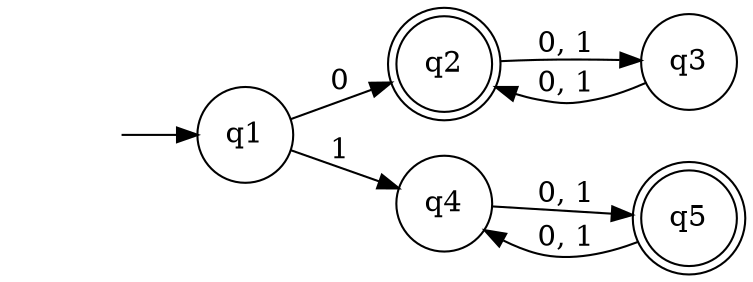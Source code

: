 digraph G {
	rankdir=LR;
	null [shape = plaintext label=""]
	q1 [shape=circle];
	q2 [shape=doublecircle];
	q3 [shape=circle];
	q4 [shape=circle];
	q5 [shape=doublecircle];
	null -> q1
	q1 -> q2 [label = "0"];
	q1 -> q4 [label = "1"];
	q2 -> q3 [label = "0, 1"];
	q3 -> q2 [label = "0, 1"];
	q4 -> q5 [label = "0, 1"];
	q5 -> q4 [label = "0, 1"];
}

